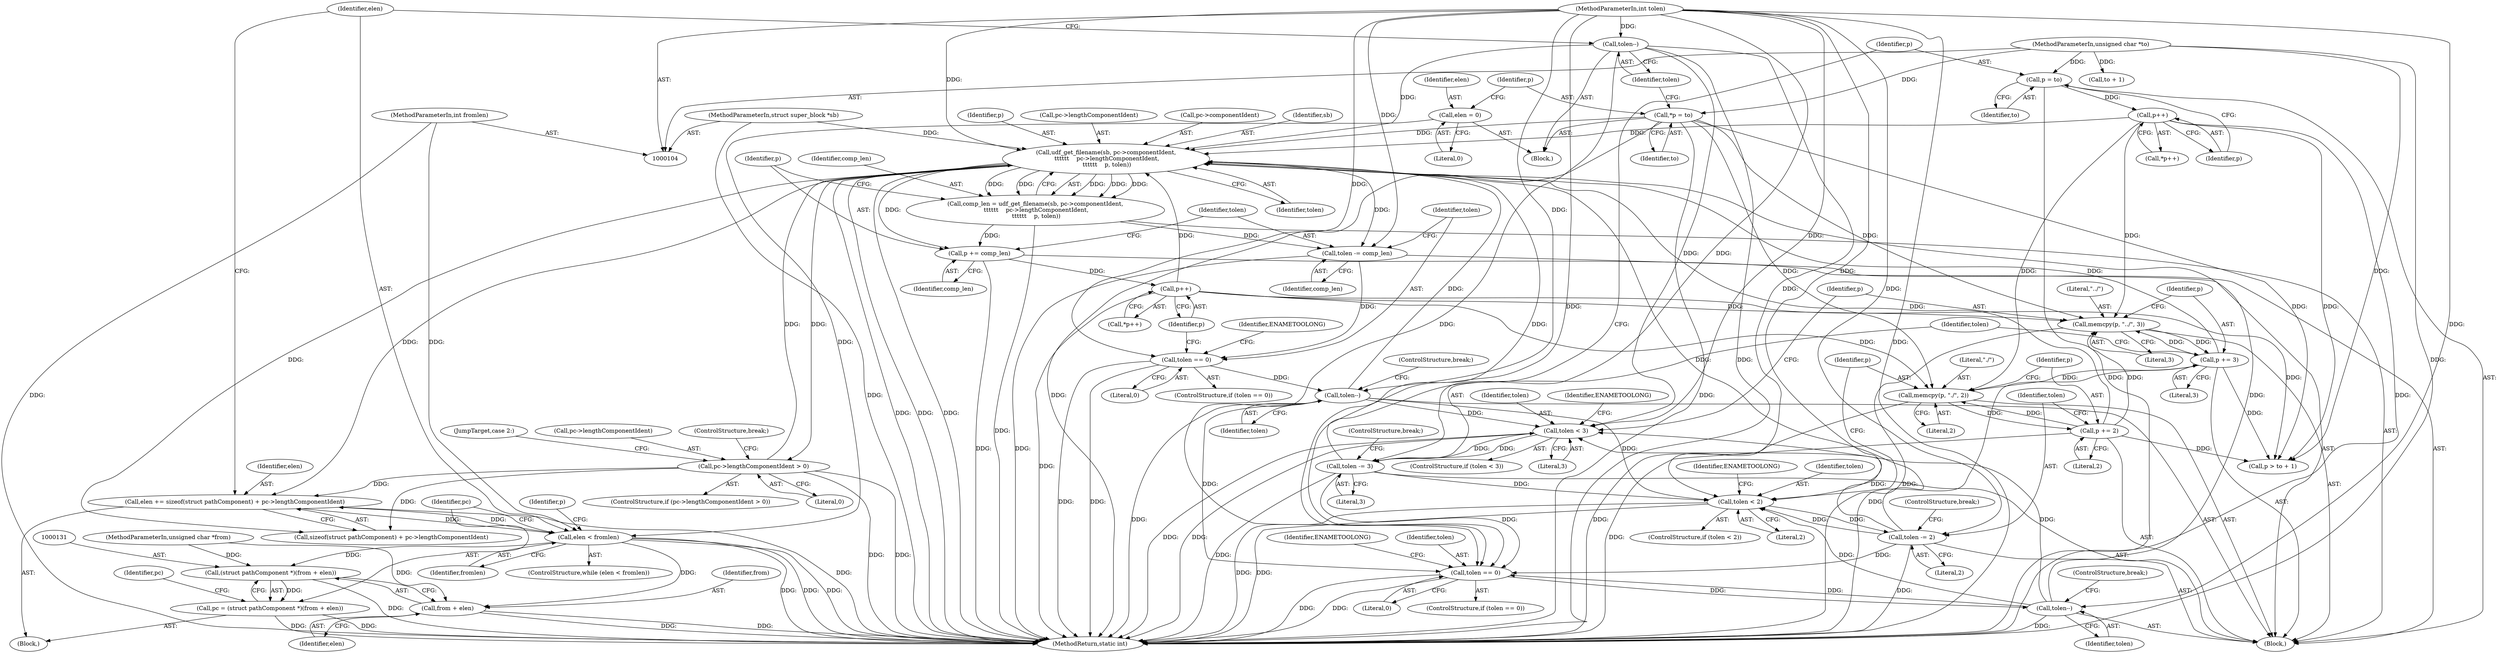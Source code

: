 digraph "1_linux_e237ec37ec154564f8690c5bd1795339955eeef9@API" {
"1000239" [label="(Call,elen += sizeof(struct pathComponent) + pc->lengthComponentIdent)"];
"1000208" [label="(Call,udf_get_filename(sb, pc->componentIdent,\n \t\t\t\t\t\t    pc->lengthComponentIdent,\n \t\t\t\t\t\t    p, tolen))"];
"1000105" [label="(MethodParameterIn,struct super_block *sb)"];
"1000142" [label="(Call,pc->lengthComponentIdent > 0)"];
"1000179" [label="(Call,p += 3)"];
"1000175" [label="(Call,memcpy(p, \"../\", 3))"];
"1000198" [label="(Call,p += 2)"];
"1000194" [label="(Call,memcpy(p, \"./\", 2))"];
"1000233" [label="(Call,p++)"];
"1000218" [label="(Call,p += comp_len)"];
"1000206" [label="(Call,comp_len = udf_get_filename(sb, pc->componentIdent,\n \t\t\t\t\t\t    pc->lengthComponentIdent,\n \t\t\t\t\t\t    p, tolen))"];
"1000118" [label="(Call,*p = to)"];
"1000108" [label="(MethodParameterIn,unsigned char *to)"];
"1000161" [label="(Call,p++)"];
"1000156" [label="(Call,p = to)"];
"1000236" [label="(Call,tolen--)"];
"1000225" [label="(Call,tolen == 0)"];
"1000221" [label="(Call,tolen -= comp_len)"];
"1000109" [label="(MethodParameterIn,int tolen)"];
"1000121" [label="(Call,tolen--)"];
"1000182" [label="(Call,tolen -= 3)"];
"1000169" [label="(Call,tolen < 3)"];
"1000201" [label="(Call,tolen -= 2)"];
"1000188" [label="(Call,tolen < 2)"];
"1000164" [label="(Call,tolen--)"];
"1000150" [label="(Call,tolen == 0)"];
"1000124" [label="(Call,elen < fromlen)"];
"1000239" [label="(Call,elen += sizeof(struct pathComponent) + pc->lengthComponentIdent)"];
"1000113" [label="(Call,elen = 0)"];
"1000107" [label="(MethodParameterIn,int fromlen)"];
"1000130" [label="(Call,(struct pathComponent *)(from + elen))"];
"1000128" [label="(Call,pc = (struct pathComponent *)(from + elen))"];
"1000132" [label="(Call,from + elen)"];
"1000147" [label="(ControlStructure,break;)"];
"1000203" [label="(Literal,2)"];
"1000248" [label="(Call,p > to + 1)"];
"1000142" [label="(Call,pc->lengthComponentIdent > 0)"];
"1000232" [label="(Call,*p++)"];
"1000127" [label="(Block,)"];
"1000157" [label="(Identifier,p)"];
"1000126" [label="(Identifier,fromlen)"];
"1000204" [label="(ControlStructure,break;)"];
"1000213" [label="(Call,pc->lengthComponentIdent)"];
"1000194" [label="(Call,memcpy(p, \"./\", 2))"];
"1000129" [label="(Identifier,pc)"];
"1000139" [label="(Block,)"];
"1000170" [label="(Identifier,tolen)"];
"1000195" [label="(Identifier,p)"];
"1000224" [label="(ControlStructure,if (tolen == 0))"];
"1000122" [label="(Identifier,tolen)"];
"1000156" [label="(Call,p = to)"];
"1000141" [label="(ControlStructure,if (pc->lengthComponentIdent > 0))"];
"1000114" [label="(Identifier,elen)"];
"1000196" [label="(Literal,\"./\")"];
"1000183" [label="(Identifier,tolen)"];
"1000155" [label="(Identifier,ENAMETOOLONG)"];
"1000176" [label="(Identifier,p)"];
"1000223" [label="(Identifier,comp_len)"];
"1000206" [label="(Call,comp_len = udf_get_filename(sb, pc->componentIdent,\n \t\t\t\t\t\t    pc->lengthComponentIdent,\n \t\t\t\t\t\t    p, tolen))"];
"1000108" [label="(MethodParameterIn,unsigned char *to)"];
"1000207" [label="(Identifier,comp_len)"];
"1000180" [label="(Identifier,p)"];
"1000149" [label="(ControlStructure,if (tolen == 0))"];
"1000225" [label="(Call,tolen == 0)"];
"1000125" [label="(Identifier,elen)"];
"1000237" [label="(Identifier,tolen)"];
"1000166" [label="(ControlStructure,break;)"];
"1000221" [label="(Call,tolen -= comp_len)"];
"1000150" [label="(Call,tolen == 0)"];
"1000179" [label="(Call,p += 3)"];
"1000199" [label="(Identifier,p)"];
"1000119" [label="(Identifier,p)"];
"1000230" [label="(Identifier,ENAMETOOLONG)"];
"1000124" [label="(Call,elen < fromlen)"];
"1000177" [label="(Literal,\"../\")"];
"1000110" [label="(Block,)"];
"1000220" [label="(Identifier,comp_len)"];
"1000113" [label="(Call,elen = 0)"];
"1000217" [label="(Identifier,tolen)"];
"1000249" [label="(Identifier,p)"];
"1000115" [label="(Literal,0)"];
"1000181" [label="(Literal,3)"];
"1000226" [label="(Identifier,tolen)"];
"1000236" [label="(Call,tolen--)"];
"1000267" [label="(MethodReturn,static int)"];
"1000109" [label="(MethodParameterIn,int tolen)"];
"1000174" [label="(Identifier,ENAMETOOLONG)"];
"1000218" [label="(Call,p += comp_len)"];
"1000239" [label="(Call,elen += sizeof(struct pathComponent) + pc->lengthComponentIdent)"];
"1000210" [label="(Call,pc->componentIdent)"];
"1000123" [label="(ControlStructure,while (elen < fromlen))"];
"1000105" [label="(MethodParameterIn,struct super_block *sb)"];
"1000219" [label="(Identifier,p)"];
"1000134" [label="(Identifier,elen)"];
"1000202" [label="(Identifier,tolen)"];
"1000137" [label="(Identifier,pc)"];
"1000151" [label="(Identifier,tolen)"];
"1000175" [label="(Call,memcpy(p, \"../\", 3))"];
"1000148" [label="(JumpTarget,case 2:)"];
"1000250" [label="(Call,to + 1)"];
"1000222" [label="(Identifier,tolen)"];
"1000198" [label="(Call,p += 2)"];
"1000160" [label="(Call,*p++)"];
"1000184" [label="(Literal,3)"];
"1000165" [label="(Identifier,tolen)"];
"1000146" [label="(Literal,0)"];
"1000208" [label="(Call,udf_get_filename(sb, pc->componentIdent,\n \t\t\t\t\t\t    pc->lengthComponentIdent,\n \t\t\t\t\t\t    p, tolen))"];
"1000234" [label="(Identifier,p)"];
"1000182" [label="(Call,tolen -= 3)"];
"1000209" [label="(Identifier,sb)"];
"1000121" [label="(Call,tolen--)"];
"1000238" [label="(ControlStructure,break;)"];
"1000152" [label="(Literal,0)"];
"1000118" [label="(Call,*p = to)"];
"1000169" [label="(Call,tolen < 3)"];
"1000193" [label="(Identifier,ENAMETOOLONG)"];
"1000120" [label="(Identifier,to)"];
"1000197" [label="(Literal,2)"];
"1000178" [label="(Literal,3)"];
"1000190" [label="(Literal,2)"];
"1000216" [label="(Identifier,p)"];
"1000233" [label="(Call,p++)"];
"1000130" [label="(Call,(struct pathComponent *)(from + elen))"];
"1000158" [label="(Identifier,to)"];
"1000240" [label="(Identifier,elen)"];
"1000161" [label="(Call,p++)"];
"1000164" [label="(Call,tolen--)"];
"1000133" [label="(Identifier,from)"];
"1000143" [label="(Call,pc->lengthComponentIdent)"];
"1000162" [label="(Identifier,p)"];
"1000185" [label="(ControlStructure,break;)"];
"1000132" [label="(Call,from + elen)"];
"1000189" [label="(Identifier,tolen)"];
"1000201" [label="(Call,tolen -= 2)"];
"1000200" [label="(Literal,2)"];
"1000106" [label="(MethodParameterIn,unsigned char *from)"];
"1000241" [label="(Call,sizeof(struct pathComponent) + pc->lengthComponentIdent)"];
"1000227" [label="(Literal,0)"];
"1000107" [label="(MethodParameterIn,int fromlen)"];
"1000128" [label="(Call,pc = (struct pathComponent *)(from + elen))"];
"1000168" [label="(ControlStructure,if (tolen < 3))"];
"1000188" [label="(Call,tolen < 2)"];
"1000187" [label="(ControlStructure,if (tolen < 2))"];
"1000171" [label="(Literal,3)"];
"1000239" -> "1000127"  [label="AST: "];
"1000239" -> "1000241"  [label="CFG: "];
"1000240" -> "1000239"  [label="AST: "];
"1000241" -> "1000239"  [label="AST: "];
"1000125" -> "1000239"  [label="CFG: "];
"1000239" -> "1000267"  [label="DDG: "];
"1000239" -> "1000124"  [label="DDG: "];
"1000208" -> "1000239"  [label="DDG: "];
"1000142" -> "1000239"  [label="DDG: "];
"1000124" -> "1000239"  [label="DDG: "];
"1000208" -> "1000206"  [label="AST: "];
"1000208" -> "1000217"  [label="CFG: "];
"1000209" -> "1000208"  [label="AST: "];
"1000210" -> "1000208"  [label="AST: "];
"1000213" -> "1000208"  [label="AST: "];
"1000216" -> "1000208"  [label="AST: "];
"1000217" -> "1000208"  [label="AST: "];
"1000206" -> "1000208"  [label="CFG: "];
"1000208" -> "1000267"  [label="DDG: "];
"1000208" -> "1000267"  [label="DDG: "];
"1000208" -> "1000267"  [label="DDG: "];
"1000208" -> "1000142"  [label="DDG: "];
"1000208" -> "1000206"  [label="DDG: "];
"1000208" -> "1000206"  [label="DDG: "];
"1000208" -> "1000206"  [label="DDG: "];
"1000208" -> "1000206"  [label="DDG: "];
"1000208" -> "1000206"  [label="DDG: "];
"1000105" -> "1000208"  [label="DDG: "];
"1000142" -> "1000208"  [label="DDG: "];
"1000179" -> "1000208"  [label="DDG: "];
"1000198" -> "1000208"  [label="DDG: "];
"1000233" -> "1000208"  [label="DDG: "];
"1000118" -> "1000208"  [label="DDG: "];
"1000161" -> "1000208"  [label="DDG: "];
"1000236" -> "1000208"  [label="DDG: "];
"1000121" -> "1000208"  [label="DDG: "];
"1000182" -> "1000208"  [label="DDG: "];
"1000201" -> "1000208"  [label="DDG: "];
"1000164" -> "1000208"  [label="DDG: "];
"1000109" -> "1000208"  [label="DDG: "];
"1000208" -> "1000218"  [label="DDG: "];
"1000208" -> "1000221"  [label="DDG: "];
"1000208" -> "1000241"  [label="DDG: "];
"1000105" -> "1000104"  [label="AST: "];
"1000105" -> "1000267"  [label="DDG: "];
"1000142" -> "1000141"  [label="AST: "];
"1000142" -> "1000146"  [label="CFG: "];
"1000143" -> "1000142"  [label="AST: "];
"1000146" -> "1000142"  [label="AST: "];
"1000147" -> "1000142"  [label="CFG: "];
"1000148" -> "1000142"  [label="CFG: "];
"1000142" -> "1000267"  [label="DDG: "];
"1000142" -> "1000267"  [label="DDG: "];
"1000142" -> "1000241"  [label="DDG: "];
"1000179" -> "1000139"  [label="AST: "];
"1000179" -> "1000181"  [label="CFG: "];
"1000180" -> "1000179"  [label="AST: "];
"1000181" -> "1000179"  [label="AST: "];
"1000183" -> "1000179"  [label="CFG: "];
"1000179" -> "1000267"  [label="DDG: "];
"1000179" -> "1000175"  [label="DDG: "];
"1000175" -> "1000179"  [label="DDG: "];
"1000179" -> "1000194"  [label="DDG: "];
"1000179" -> "1000248"  [label="DDG: "];
"1000175" -> "1000139"  [label="AST: "];
"1000175" -> "1000178"  [label="CFG: "];
"1000176" -> "1000175"  [label="AST: "];
"1000177" -> "1000175"  [label="AST: "];
"1000178" -> "1000175"  [label="AST: "];
"1000180" -> "1000175"  [label="CFG: "];
"1000175" -> "1000267"  [label="DDG: "];
"1000198" -> "1000175"  [label="DDG: "];
"1000233" -> "1000175"  [label="DDG: "];
"1000118" -> "1000175"  [label="DDG: "];
"1000161" -> "1000175"  [label="DDG: "];
"1000198" -> "1000139"  [label="AST: "];
"1000198" -> "1000200"  [label="CFG: "];
"1000199" -> "1000198"  [label="AST: "];
"1000200" -> "1000198"  [label="AST: "];
"1000202" -> "1000198"  [label="CFG: "];
"1000198" -> "1000267"  [label="DDG: "];
"1000198" -> "1000194"  [label="DDG: "];
"1000194" -> "1000198"  [label="DDG: "];
"1000198" -> "1000248"  [label="DDG: "];
"1000194" -> "1000139"  [label="AST: "];
"1000194" -> "1000197"  [label="CFG: "];
"1000195" -> "1000194"  [label="AST: "];
"1000196" -> "1000194"  [label="AST: "];
"1000197" -> "1000194"  [label="AST: "];
"1000199" -> "1000194"  [label="CFG: "];
"1000194" -> "1000267"  [label="DDG: "];
"1000233" -> "1000194"  [label="DDG: "];
"1000118" -> "1000194"  [label="DDG: "];
"1000161" -> "1000194"  [label="DDG: "];
"1000233" -> "1000232"  [label="AST: "];
"1000233" -> "1000234"  [label="CFG: "];
"1000234" -> "1000233"  [label="AST: "];
"1000232" -> "1000233"  [label="CFG: "];
"1000233" -> "1000267"  [label="DDG: "];
"1000218" -> "1000233"  [label="DDG: "];
"1000233" -> "1000248"  [label="DDG: "];
"1000218" -> "1000139"  [label="AST: "];
"1000218" -> "1000220"  [label="CFG: "];
"1000219" -> "1000218"  [label="AST: "];
"1000220" -> "1000218"  [label="AST: "];
"1000222" -> "1000218"  [label="CFG: "];
"1000218" -> "1000267"  [label="DDG: "];
"1000206" -> "1000218"  [label="DDG: "];
"1000206" -> "1000139"  [label="AST: "];
"1000207" -> "1000206"  [label="AST: "];
"1000219" -> "1000206"  [label="CFG: "];
"1000206" -> "1000267"  [label="DDG: "];
"1000206" -> "1000221"  [label="DDG: "];
"1000118" -> "1000110"  [label="AST: "];
"1000118" -> "1000120"  [label="CFG: "];
"1000119" -> "1000118"  [label="AST: "];
"1000120" -> "1000118"  [label="AST: "];
"1000122" -> "1000118"  [label="CFG: "];
"1000118" -> "1000267"  [label="DDG: "];
"1000118" -> "1000267"  [label="DDG: "];
"1000108" -> "1000118"  [label="DDG: "];
"1000118" -> "1000248"  [label="DDG: "];
"1000108" -> "1000104"  [label="AST: "];
"1000108" -> "1000267"  [label="DDG: "];
"1000108" -> "1000156"  [label="DDG: "];
"1000108" -> "1000248"  [label="DDG: "];
"1000108" -> "1000250"  [label="DDG: "];
"1000161" -> "1000160"  [label="AST: "];
"1000161" -> "1000162"  [label="CFG: "];
"1000162" -> "1000161"  [label="AST: "];
"1000160" -> "1000161"  [label="CFG: "];
"1000161" -> "1000267"  [label="DDG: "];
"1000156" -> "1000161"  [label="DDG: "];
"1000161" -> "1000248"  [label="DDG: "];
"1000156" -> "1000139"  [label="AST: "];
"1000156" -> "1000158"  [label="CFG: "];
"1000157" -> "1000156"  [label="AST: "];
"1000158" -> "1000156"  [label="AST: "];
"1000162" -> "1000156"  [label="CFG: "];
"1000156" -> "1000267"  [label="DDG: "];
"1000236" -> "1000139"  [label="AST: "];
"1000236" -> "1000237"  [label="CFG: "];
"1000237" -> "1000236"  [label="AST: "];
"1000238" -> "1000236"  [label="CFG: "];
"1000236" -> "1000267"  [label="DDG: "];
"1000236" -> "1000150"  [label="DDG: "];
"1000236" -> "1000169"  [label="DDG: "];
"1000236" -> "1000188"  [label="DDG: "];
"1000225" -> "1000236"  [label="DDG: "];
"1000109" -> "1000236"  [label="DDG: "];
"1000225" -> "1000224"  [label="AST: "];
"1000225" -> "1000227"  [label="CFG: "];
"1000226" -> "1000225"  [label="AST: "];
"1000227" -> "1000225"  [label="AST: "];
"1000230" -> "1000225"  [label="CFG: "];
"1000234" -> "1000225"  [label="CFG: "];
"1000225" -> "1000267"  [label="DDG: "];
"1000225" -> "1000267"  [label="DDG: "];
"1000221" -> "1000225"  [label="DDG: "];
"1000109" -> "1000225"  [label="DDG: "];
"1000221" -> "1000139"  [label="AST: "];
"1000221" -> "1000223"  [label="CFG: "];
"1000222" -> "1000221"  [label="AST: "];
"1000223" -> "1000221"  [label="AST: "];
"1000226" -> "1000221"  [label="CFG: "];
"1000221" -> "1000267"  [label="DDG: "];
"1000109" -> "1000221"  [label="DDG: "];
"1000109" -> "1000104"  [label="AST: "];
"1000109" -> "1000267"  [label="DDG: "];
"1000109" -> "1000121"  [label="DDG: "];
"1000109" -> "1000150"  [label="DDG: "];
"1000109" -> "1000164"  [label="DDG: "];
"1000109" -> "1000169"  [label="DDG: "];
"1000109" -> "1000182"  [label="DDG: "];
"1000109" -> "1000188"  [label="DDG: "];
"1000109" -> "1000201"  [label="DDG: "];
"1000121" -> "1000110"  [label="AST: "];
"1000121" -> "1000122"  [label="CFG: "];
"1000122" -> "1000121"  [label="AST: "];
"1000125" -> "1000121"  [label="CFG: "];
"1000121" -> "1000267"  [label="DDG: "];
"1000121" -> "1000150"  [label="DDG: "];
"1000121" -> "1000169"  [label="DDG: "];
"1000121" -> "1000188"  [label="DDG: "];
"1000182" -> "1000139"  [label="AST: "];
"1000182" -> "1000184"  [label="CFG: "];
"1000183" -> "1000182"  [label="AST: "];
"1000184" -> "1000182"  [label="AST: "];
"1000185" -> "1000182"  [label="CFG: "];
"1000182" -> "1000267"  [label="DDG: "];
"1000182" -> "1000150"  [label="DDG: "];
"1000182" -> "1000169"  [label="DDG: "];
"1000169" -> "1000182"  [label="DDG: "];
"1000182" -> "1000188"  [label="DDG: "];
"1000169" -> "1000168"  [label="AST: "];
"1000169" -> "1000171"  [label="CFG: "];
"1000170" -> "1000169"  [label="AST: "];
"1000171" -> "1000169"  [label="AST: "];
"1000174" -> "1000169"  [label="CFG: "];
"1000176" -> "1000169"  [label="CFG: "];
"1000169" -> "1000267"  [label="DDG: "];
"1000169" -> "1000267"  [label="DDG: "];
"1000201" -> "1000169"  [label="DDG: "];
"1000164" -> "1000169"  [label="DDG: "];
"1000201" -> "1000139"  [label="AST: "];
"1000201" -> "1000203"  [label="CFG: "];
"1000202" -> "1000201"  [label="AST: "];
"1000203" -> "1000201"  [label="AST: "];
"1000204" -> "1000201"  [label="CFG: "];
"1000201" -> "1000267"  [label="DDG: "];
"1000201" -> "1000150"  [label="DDG: "];
"1000201" -> "1000188"  [label="DDG: "];
"1000188" -> "1000201"  [label="DDG: "];
"1000188" -> "1000187"  [label="AST: "];
"1000188" -> "1000190"  [label="CFG: "];
"1000189" -> "1000188"  [label="AST: "];
"1000190" -> "1000188"  [label="AST: "];
"1000193" -> "1000188"  [label="CFG: "];
"1000195" -> "1000188"  [label="CFG: "];
"1000188" -> "1000267"  [label="DDG: "];
"1000188" -> "1000267"  [label="DDG: "];
"1000164" -> "1000188"  [label="DDG: "];
"1000164" -> "1000139"  [label="AST: "];
"1000164" -> "1000165"  [label="CFG: "];
"1000165" -> "1000164"  [label="AST: "];
"1000166" -> "1000164"  [label="CFG: "];
"1000164" -> "1000267"  [label="DDG: "];
"1000164" -> "1000150"  [label="DDG: "];
"1000150" -> "1000164"  [label="DDG: "];
"1000150" -> "1000149"  [label="AST: "];
"1000150" -> "1000152"  [label="CFG: "];
"1000151" -> "1000150"  [label="AST: "];
"1000152" -> "1000150"  [label="AST: "];
"1000155" -> "1000150"  [label="CFG: "];
"1000157" -> "1000150"  [label="CFG: "];
"1000150" -> "1000267"  [label="DDG: "];
"1000150" -> "1000267"  [label="DDG: "];
"1000124" -> "1000123"  [label="AST: "];
"1000124" -> "1000126"  [label="CFG: "];
"1000125" -> "1000124"  [label="AST: "];
"1000126" -> "1000124"  [label="AST: "];
"1000129" -> "1000124"  [label="CFG: "];
"1000249" -> "1000124"  [label="CFG: "];
"1000124" -> "1000267"  [label="DDG: "];
"1000124" -> "1000267"  [label="DDG: "];
"1000124" -> "1000267"  [label="DDG: "];
"1000113" -> "1000124"  [label="DDG: "];
"1000107" -> "1000124"  [label="DDG: "];
"1000124" -> "1000130"  [label="DDG: "];
"1000124" -> "1000132"  [label="DDG: "];
"1000113" -> "1000110"  [label="AST: "];
"1000113" -> "1000115"  [label="CFG: "];
"1000114" -> "1000113"  [label="AST: "];
"1000115" -> "1000113"  [label="AST: "];
"1000119" -> "1000113"  [label="CFG: "];
"1000107" -> "1000104"  [label="AST: "];
"1000107" -> "1000267"  [label="DDG: "];
"1000130" -> "1000128"  [label="AST: "];
"1000130" -> "1000132"  [label="CFG: "];
"1000131" -> "1000130"  [label="AST: "];
"1000132" -> "1000130"  [label="AST: "];
"1000128" -> "1000130"  [label="CFG: "];
"1000130" -> "1000267"  [label="DDG: "];
"1000130" -> "1000128"  [label="DDG: "];
"1000106" -> "1000130"  [label="DDG: "];
"1000128" -> "1000127"  [label="AST: "];
"1000129" -> "1000128"  [label="AST: "];
"1000137" -> "1000128"  [label="CFG: "];
"1000128" -> "1000267"  [label="DDG: "];
"1000128" -> "1000267"  [label="DDG: "];
"1000132" -> "1000134"  [label="CFG: "];
"1000133" -> "1000132"  [label="AST: "];
"1000134" -> "1000132"  [label="AST: "];
"1000132" -> "1000267"  [label="DDG: "];
"1000132" -> "1000267"  [label="DDG: "];
"1000106" -> "1000132"  [label="DDG: "];
}
